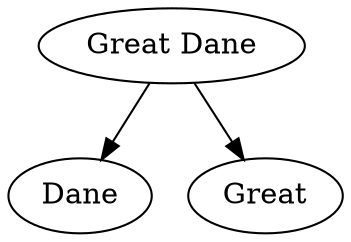 strict digraph "GNE name tree: Great Dane" {
Dane;
Great;
"Great Dane";
"Great Dane" -> Great;
"Great Dane" -> Dane;
}
